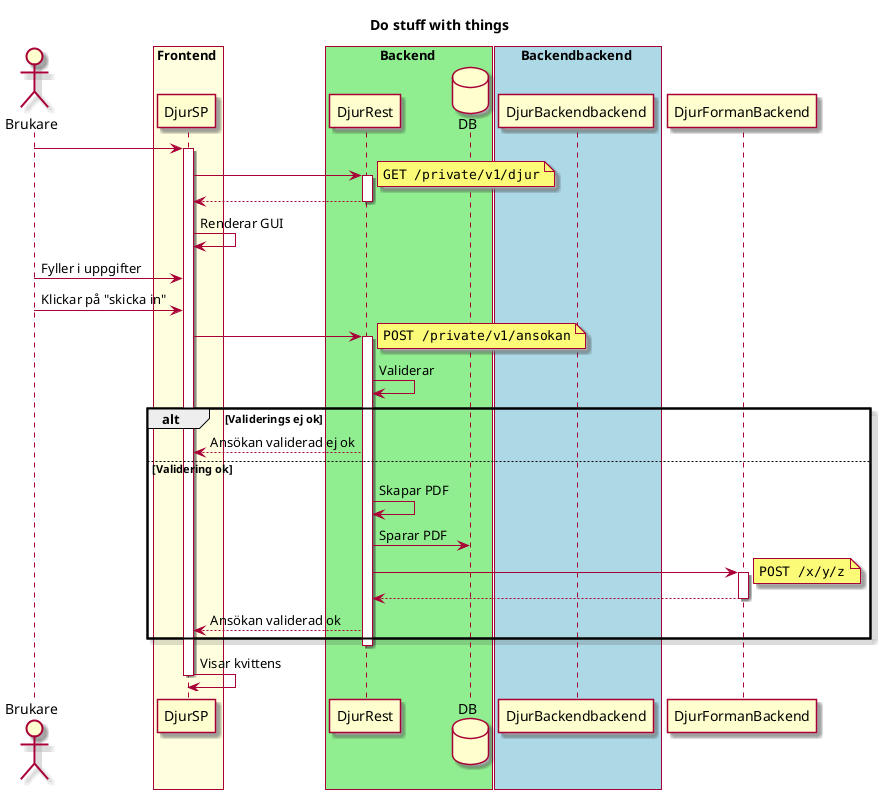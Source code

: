 @startuml sequence-diagram
title Do stuff with things

skin rose

actor Brukare

box Frontend #LightYellow
    participant DjurSP
end box

box Backend #LightGreen
    participant DjurRest
    database DB
end box

box Backendbackend #LightBlue
    participant DjurBackendbackend
end box

Brukare -> DjurSP
activate DjurSP
    DjurSP -> DjurRest
    activate DjurRest
        note right: ""GET /private/v1/djur""
        DjurRest --> DjurSP
    deactivate DjurRest

    DjurSP -> DjurSP: Renderar GUI

    Brukare -> DjurSP: Fyller i uppgifter

    Brukare -> DjurSP: Klickar på "skicka in"

    DjurSP -> DjurRest
    activate DjurRest
        note right: ""POST /private/v1/ansokan""
        DjurRest -> DjurRest: Validerar

        alt Validerings ej ok
            DjurRest --> DjurSP: Ansökan validerad ej ok
        else Validering ok
            DjurRest -> DjurRest: Skapar PDF
            DjurRest -> DB: Sparar PDF

            DjurRest -> DjurFormanBackend
            activate DjurFormanBackend
                note right: ""POST /x/y/z""
                DjurFormanBackend --> DjurRest
            deactivate DjurFormanBackend

            DjurRest --> DjurSP: Ansökan validerad ok
        end
    deactivate DjurRest

    DjurSP -> DjurSP: Visar kvittens
deactivate DjurSP
@enduml

@enduml
